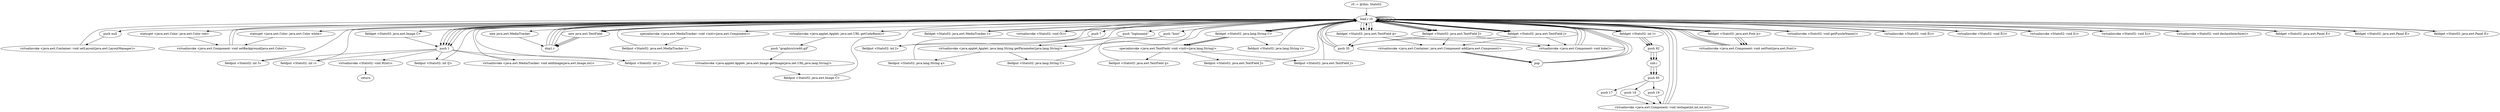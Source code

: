 digraph "" {
    "r0 := @this: Stats02"
    "load.r r0"
    "r0 := @this: Stats02"->"load.r r0";
    "push null"
    "load.r r0"->"push null";
    "virtualinvoke <java.awt.Container: void setLayout(java.awt.LayoutManager)>"
    "push null"->"virtualinvoke <java.awt.Container: void setLayout(java.awt.LayoutManager)>";
    "virtualinvoke <java.awt.Container: void setLayout(java.awt.LayoutManager)>"->"load.r r0";
    "staticget <java.awt.Color: java.awt.Color red>"
    "load.r r0"->"staticget <java.awt.Color: java.awt.Color red>";
    "virtualinvoke <java.awt.Component: void setBackground(java.awt.Color)>"
    "staticget <java.awt.Color: java.awt.Color red>"->"virtualinvoke <java.awt.Component: void setBackground(java.awt.Color)>";
    "virtualinvoke <java.awt.Component: void setBackground(java.awt.Color)>"->"load.r r0";
    "push 1"
    "load.r r0"->"push 1";
    "fieldput <Stats02: int İ>"
    "push 1"->"fieldput <Stats02: int İ>";
    "fieldput <Stats02: int İ>"->"load.r r0";
    "load.r r0"->"push 1";
    "fieldput <Stats02: int ı>"
    "push 1"->"fieldput <Stats02: int ı>";
    "fieldput <Stats02: int ı>"->"load.r r0";
    "load.r r0"->"push 1";
    "fieldput <Stats02: int Ĳ>"
    "push 1"->"fieldput <Stats02: int Ĳ>";
    "fieldput <Stats02: int Ĳ>"->"load.r r0";
    "new java.awt.MediaTracker"
    "load.r r0"->"new java.awt.MediaTracker";
    "dup1.r"
    "new java.awt.MediaTracker"->"dup1.r";
    "dup1.r"->"load.r r0";
    "specialinvoke <java.awt.MediaTracker: void <init>(java.awt.Component)>"
    "load.r r0"->"specialinvoke <java.awt.MediaTracker: void <init>(java.awt.Component)>";
    "fieldput <Stats02: java.awt.MediaTracker ĉ>"
    "specialinvoke <java.awt.MediaTracker: void <init>(java.awt.Component)>"->"fieldput <Stats02: java.awt.MediaTracker ĉ>";
    "fieldput <Stats02: java.awt.MediaTracker ĉ>"->"load.r r0";
    "load.r r0"->"load.r r0";
    "load.r r0"->"load.r r0";
    "virtualinvoke <java.applet.Applet: java.net.URL getCodeBase()>"
    "load.r r0"->"virtualinvoke <java.applet.Applet: java.net.URL getCodeBase()>";
    "push \"graphics/credit.gif\""
    "virtualinvoke <java.applet.Applet: java.net.URL getCodeBase()>"->"push \"graphics/credit.gif\"";
    "virtualinvoke <java.applet.Applet: java.awt.Image getImage(java.net.URL,java.lang.String)>"
    "push \"graphics/credit.gif\""->"virtualinvoke <java.applet.Applet: java.awt.Image getImage(java.net.URL,java.lang.String)>";
    "fieldput <Stats02: java.awt.Image Ĉ>"
    "virtualinvoke <java.applet.Applet: java.awt.Image getImage(java.net.URL,java.lang.String)>"->"fieldput <Stats02: java.awt.Image Ĉ>";
    "fieldput <Stats02: java.awt.Image Ĉ>"->"load.r r0";
    "fieldget <Stats02: java.awt.MediaTracker ĉ>"
    "load.r r0"->"fieldget <Stats02: java.awt.MediaTracker ĉ>";
    "fieldget <Stats02: java.awt.MediaTracker ĉ>"->"load.r r0";
    "fieldget <Stats02: java.awt.Image Ĉ>"
    "load.r r0"->"fieldget <Stats02: java.awt.Image Ĉ>";
    "fieldget <Stats02: java.awt.Image Ĉ>"->"push 1";
    "virtualinvoke <java.awt.MediaTracker: void addImage(java.awt.Image,int)>"
    "push 1"->"virtualinvoke <java.awt.MediaTracker: void addImage(java.awt.Image,int)>";
    "virtualinvoke <java.awt.MediaTracker: void addImage(java.awt.Image,int)>"->"load.r r0";
    "virtualinvoke <Stats02: void Ó()>"
    "load.r r0"->"virtualinvoke <Stats02: void Ó()>";
    "virtualinvoke <Stats02: void Ó()>"->"load.r r0";
    "load.r r0"->"push 1";
    "fieldput <Stats02: int į>"
    "push 1"->"fieldput <Stats02: int į>";
    "fieldput <Stats02: int į>"->"load.r r0";
    "push 7"
    "load.r r0"->"push 7";
    "fieldput <Stats02: int Į>"
    "push 7"->"fieldput <Stats02: int Į>";
    "fieldput <Stats02: int Į>"->"load.r r0";
    "load.r r0"->"load.r r0";
    "push \"host\""
    "load.r r0"->"push \"host\"";
    "virtualinvoke <java.applet.Applet: java.lang.String getParameter(java.lang.String)>"
    "push \"host\""->"virtualinvoke <java.applet.Applet: java.lang.String getParameter(java.lang.String)>";
    "fieldput <Stats02: java.lang.String ą>"
    "virtualinvoke <java.applet.Applet: java.lang.String getParameter(java.lang.String)>"->"fieldput <Stats02: java.lang.String ą>";
    "fieldput <Stats02: java.lang.String ą>"->"load.r r0";
    "load.r r0"->"load.r r0";
    "push \"loginname\""
    "load.r r0"->"push \"loginname\"";
    "push \"loginname\""->"virtualinvoke <java.applet.Applet: java.lang.String getParameter(java.lang.String)>";
    "fieldput <Stats02: java.lang.String Ć>"
    "virtualinvoke <java.applet.Applet: java.lang.String getParameter(java.lang.String)>"->"fieldput <Stats02: java.lang.String Ć>";
    "fieldput <Stats02: java.lang.String Ć>"->"load.r r0";
    "new java.awt.TextField"
    "load.r r0"->"new java.awt.TextField";
    "new java.awt.TextField"->"dup1.r";
    "dup1.r"->"load.r r0";
    "fieldget <Stats02: java.lang.String Ć>"
    "load.r r0"->"fieldget <Stats02: java.lang.String Ć>";
    "specialinvoke <java.awt.TextField: void <init>(java.lang.String)>"
    "fieldget <Stats02: java.lang.String Ć>"->"specialinvoke <java.awt.TextField: void <init>(java.lang.String)>";
    "fieldput <Stats02: java.awt.TextField ĳ>"
    "specialinvoke <java.awt.TextField: void <init>(java.lang.String)>"->"fieldput <Stats02: java.awt.TextField ĳ>";
    "fieldput <Stats02: java.awt.TextField ĳ>"->"load.r r0";
    "fieldget <Stats02: java.awt.TextField ĳ>"
    "load.r r0"->"fieldget <Stats02: java.awt.TextField ĳ>";
    "push 35"
    "fieldget <Stats02: java.awt.TextField ĳ>"->"push 35";
    "push 35"->"load.r r0";
    "fieldget <Stats02: int ï>"
    "load.r r0"->"fieldget <Stats02: int ï>";
    "push 92"
    "fieldget <Stats02: int ï>"->"push 92";
    "sub.i"
    "push 92"->"sub.i";
    "push 85"
    "sub.i"->"push 85";
    "push 17"
    "push 85"->"push 17";
    "virtualinvoke <java.awt.Component: void reshape(int,int,int,int)>"
    "push 17"->"virtualinvoke <java.awt.Component: void reshape(int,int,int,int)>";
    "virtualinvoke <java.awt.Component: void reshape(int,int,int,int)>"->"load.r r0";
    "load.r r0"->"fieldget <Stats02: java.awt.TextField ĳ>";
    "fieldget <Stats02: java.awt.TextField ĳ>"->"load.r r0";
    "fieldget <Stats02: java.awt.Font þ>"
    "load.r r0"->"fieldget <Stats02: java.awt.Font þ>";
    "virtualinvoke <java.awt.Component: void setFont(java.awt.Font)>"
    "fieldget <Stats02: java.awt.Font þ>"->"virtualinvoke <java.awt.Component: void setFont(java.awt.Font)>";
    "virtualinvoke <java.awt.Component: void setFont(java.awt.Font)>"->"load.r r0";
    "load.r r0"->"fieldget <Stats02: java.awt.TextField ĳ>";
    "virtualinvoke <java.awt.Component: void hide()>"
    "fieldget <Stats02: java.awt.TextField ĳ>"->"virtualinvoke <java.awt.Component: void hide()>";
    "virtualinvoke <java.awt.Component: void hide()>"->"load.r r0";
    "load.r r0"->"new java.awt.TextField";
    "new java.awt.TextField"->"dup1.r";
    "dup1.r"->"load.r r0";
    "load.r r0"->"fieldget <Stats02: java.lang.String Ć>";
    "fieldget <Stats02: java.lang.String Ć>"->"specialinvoke <java.awt.TextField: void <init>(java.lang.String)>";
    "fieldput <Stats02: java.awt.TextField Ĵ>"
    "specialinvoke <java.awt.TextField: void <init>(java.lang.String)>"->"fieldput <Stats02: java.awt.TextField Ĵ>";
    "fieldput <Stats02: java.awt.TextField Ĵ>"->"load.r r0";
    "fieldget <Stats02: java.awt.TextField Ĵ>"
    "load.r r0"->"fieldget <Stats02: java.awt.TextField Ĵ>";
    "fieldget <Stats02: java.awt.TextField Ĵ>"->"push 35";
    "push 35"->"load.r r0";
    "load.r r0"->"fieldget <Stats02: int ï>";
    "fieldget <Stats02: int ï>"->"push 92";
    "push 92"->"sub.i";
    "sub.i"->"push 85";
    "push 18"
    "push 85"->"push 18";
    "push 18"->"virtualinvoke <java.awt.Component: void reshape(int,int,int,int)>";
    "virtualinvoke <java.awt.Component: void reshape(int,int,int,int)>"->"load.r r0";
    "load.r r0"->"fieldget <Stats02: java.awt.TextField Ĵ>";
    "fieldget <Stats02: java.awt.TextField Ĵ>"->"load.r r0";
    "load.r r0"->"fieldget <Stats02: java.awt.Font þ>";
    "fieldget <Stats02: java.awt.Font þ>"->"virtualinvoke <java.awt.Component: void setFont(java.awt.Font)>";
    "virtualinvoke <java.awt.Component: void setFont(java.awt.Font)>"->"load.r r0";
    "load.r r0"->"fieldget <Stats02: java.awt.TextField Ĵ>";
    "fieldget <Stats02: java.awt.TextField Ĵ>"->"virtualinvoke <java.awt.Component: void hide()>";
    "virtualinvoke <java.awt.Component: void hide()>"->"load.r r0";
    "load.r r0"->"new java.awt.TextField";
    "new java.awt.TextField"->"dup1.r";
    "dup1.r"->"load.r r0";
    "load.r r0"->"fieldget <Stats02: java.lang.String Ć>";
    "fieldget <Stats02: java.lang.String Ć>"->"specialinvoke <java.awt.TextField: void <init>(java.lang.String)>";
    "fieldput <Stats02: java.awt.TextField ĵ>"
    "specialinvoke <java.awt.TextField: void <init>(java.lang.String)>"->"fieldput <Stats02: java.awt.TextField ĵ>";
    "fieldput <Stats02: java.awt.TextField ĵ>"->"load.r r0";
    "fieldget <Stats02: java.awt.TextField ĵ>"
    "load.r r0"->"fieldget <Stats02: java.awt.TextField ĵ>";
    "fieldget <Stats02: java.awt.TextField ĵ>"->"push 35";
    "push 35"->"load.r r0";
    "load.r r0"->"fieldget <Stats02: int ï>";
    "fieldget <Stats02: int ï>"->"push 92";
    "push 92"->"sub.i";
    "sub.i"->"push 85";
    "push 19"
    "push 85"->"push 19";
    "push 19"->"virtualinvoke <java.awt.Component: void reshape(int,int,int,int)>";
    "virtualinvoke <java.awt.Component: void reshape(int,int,int,int)>"->"load.r r0";
    "load.r r0"->"fieldget <Stats02: java.awt.TextField ĵ>";
    "fieldget <Stats02: java.awt.TextField ĵ>"->"load.r r0";
    "load.r r0"->"fieldget <Stats02: java.awt.Font þ>";
    "fieldget <Stats02: java.awt.Font þ>"->"virtualinvoke <java.awt.Component: void setFont(java.awt.Font)>";
    "virtualinvoke <java.awt.Component: void setFont(java.awt.Font)>"->"load.r r0";
    "load.r r0"->"fieldget <Stats02: java.awt.TextField ĵ>";
    "fieldget <Stats02: java.awt.TextField ĵ>"->"virtualinvoke <java.awt.Component: void hide()>";
    "virtualinvoke <java.awt.Component: void hide()>"->"load.r r0";
    "load.r r0"->"load.r r0";
    "load.r r0"->"fieldget <Stats02: java.lang.String Ć>";
    "fieldput <Stats02: java.lang.String ć>"
    "fieldget <Stats02: java.lang.String Ć>"->"fieldput <Stats02: java.lang.String ć>";
    "fieldput <Stats02: java.lang.String ć>"->"load.r r0";
    "staticget <java.awt.Color: java.awt.Color white>"
    "load.r r0"->"staticget <java.awt.Color: java.awt.Color white>";
    "staticget <java.awt.Color: java.awt.Color white>"->"virtualinvoke <java.awt.Component: void setBackground(java.awt.Color)>";
    "virtualinvoke <java.awt.Component: void setBackground(java.awt.Color)>"->"load.r r0";
    "virtualinvoke <Stats02: void getPuzzleName()>"
    "load.r r0"->"virtualinvoke <Stats02: void getPuzzleName()>";
    "virtualinvoke <Stats02: void getPuzzleName()>"->"load.r r0";
    "virtualinvoke <Stats02: void Ê()>"
    "load.r r0"->"virtualinvoke <Stats02: void Ê()>";
    "virtualinvoke <Stats02: void Ê()>"->"load.r r0";
    "virtualinvoke <Stats02: void Ë()>"
    "load.r r0"->"virtualinvoke <Stats02: void Ë()>";
    "virtualinvoke <Stats02: void Ë()>"->"load.r r0";
    "virtualinvoke <Stats02: void Í()>"
    "load.r r0"->"virtualinvoke <Stats02: void Í()>";
    "virtualinvoke <Stats02: void Í()>"->"load.r r0";
    "virtualinvoke <Stats02: void Ì()>"
    "load.r r0"->"virtualinvoke <Stats02: void Ì()>";
    "virtualinvoke <Stats02: void Ì()>"->"load.r r0";
    "virtualinvoke <Stats02: void declareInterface()>"
    "load.r r0"->"virtualinvoke <Stats02: void declareInterface()>";
    "virtualinvoke <Stats02: void declareInterface()>"->"load.r r0";
    "fieldget <Stats02: java.awt.Panel É>"
    "load.r r0"->"fieldget <Stats02: java.awt.Panel É>";
    "fieldget <Stats02: java.awt.Panel É>"->"load.r r0";
    "load.r r0"->"fieldget <Stats02: java.awt.TextField ĵ>";
    "virtualinvoke <java.awt.Container: java.awt.Component add(java.awt.Component)>"
    "fieldget <Stats02: java.awt.TextField ĵ>"->"virtualinvoke <java.awt.Container: java.awt.Component add(java.awt.Component)>";
    "pop"
    "virtualinvoke <java.awt.Container: java.awt.Component add(java.awt.Component)>"->"pop";
    "pop"->"load.r r0";
    "fieldget <Stats02: java.awt.Panel Ê>"
    "load.r r0"->"fieldget <Stats02: java.awt.Panel Ê>";
    "fieldget <Stats02: java.awt.Panel Ê>"->"load.r r0";
    "load.r r0"->"fieldget <Stats02: java.awt.TextField Ĵ>";
    "fieldget <Stats02: java.awt.TextField Ĵ>"->"virtualinvoke <java.awt.Container: java.awt.Component add(java.awt.Component)>";
    "virtualinvoke <java.awt.Container: java.awt.Component add(java.awt.Component)>"->"pop";
    "pop"->"load.r r0";
    "fieldget <Stats02: java.awt.Panel È>"
    "load.r r0"->"fieldget <Stats02: java.awt.Panel È>";
    "fieldget <Stats02: java.awt.Panel È>"->"load.r r0";
    "load.r r0"->"fieldget <Stats02: java.awt.TextField ĳ>";
    "fieldget <Stats02: java.awt.TextField ĳ>"->"virtualinvoke <java.awt.Container: java.awt.Component add(java.awt.Component)>";
    "virtualinvoke <java.awt.Container: java.awt.Component add(java.awt.Component)>"->"pop";
    "pop"->"load.r r0";
    "load.r r0"->"push 1";
    "virtualinvoke <Stats02: void Ð(int)>"
    "push 1"->"virtualinvoke <Stats02: void Ð(int)>";
    "return"
    "virtualinvoke <Stats02: void Ð(int)>"->"return";
}
